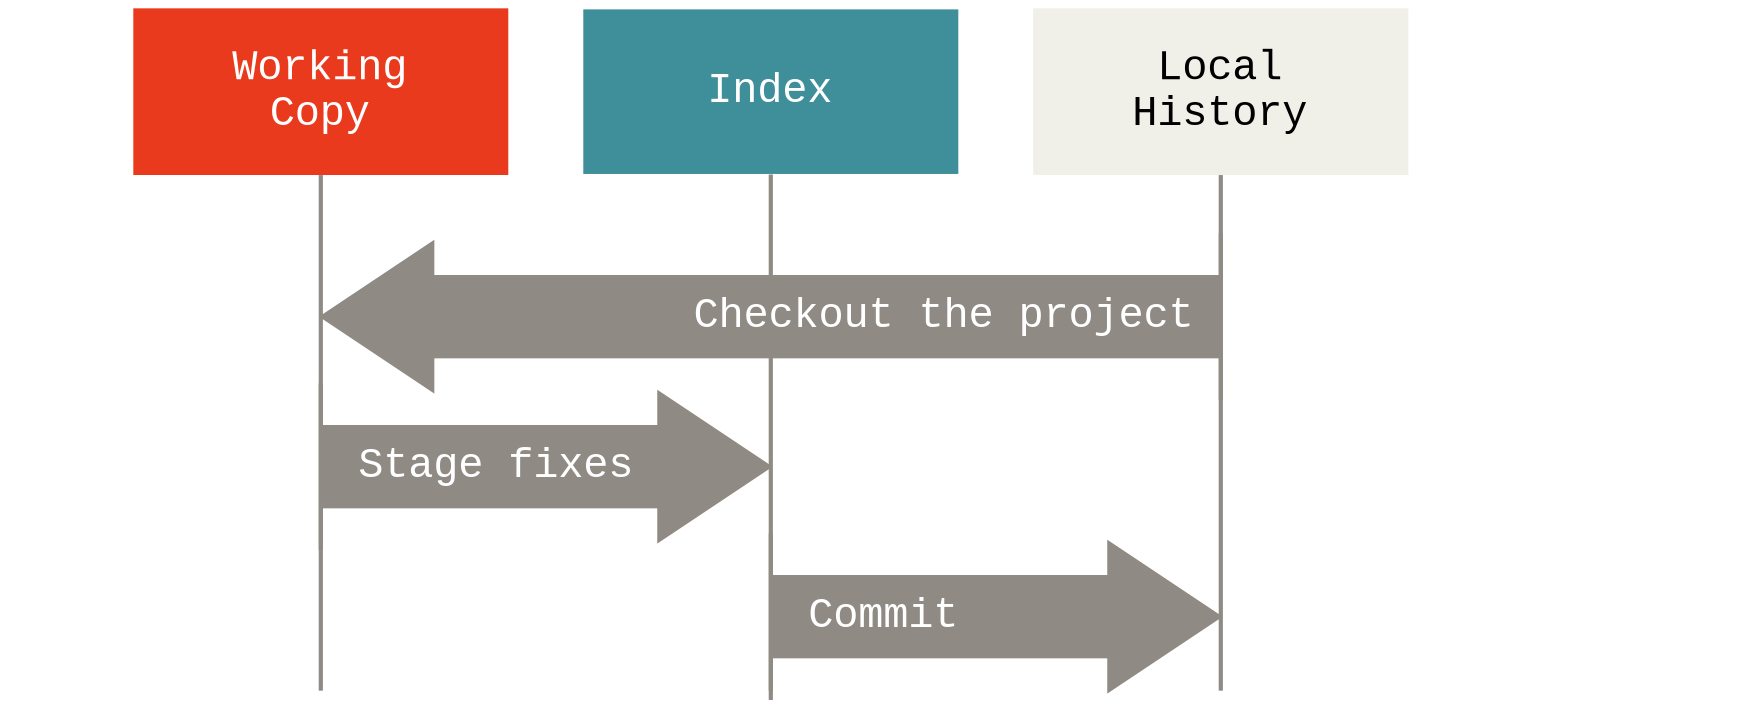 graph Git {
  layout=neato
  bgcolor="transparent"

  ranksep=4
  nodesep=.5

  edge [color="#8f8a83"
        dir="none"
        penwidth=2]
  node [shape=box
        style="filled"
        fontname="Menlo, Monaco, Consolas, Lucida Console, Courier New, monospace"
        fontsize=20
        fontcolor="#ffffff"
        margin=".6,.25"
        width=2.5
        height=1.1
        penwidth=0]

  working [fillcolor="#e93a1d"
           label="Working\nCopy"
           pos="0,3.5!"]

  index [fillcolor="#3e8f99"
         label="Index"
         pos="3,3.5!"]

  repo [fillcolor="#f0efe8"
        fontcolor="#000000"
        label="Local\nHistory"
        pos="6,3.5!"]

  node [color="#8f8a83"
        width=0
        penwidth=1
        label=""]
  checkout_repo [pos="6,2!"]
  stage_working [pos="0,1!"]
  commit_index [pos="3,0!"]

  node [shape=triangle
        width=1
        height=1
        fixedsize=true
        orientation=270]

  stage_index [pos="2.5,1!"]
  commit_repo [pos="5.5,0!"]

  node [orientation=90]
  checkout_working [pos=".5,2!"]

  node [style="invis"
        height=0
        fixedsize=true]
  working_h [pos="0,-.5!"]
  index_h [pos="3,-.5!"]
  repo_h [pos="6,-.5!"]

  working -- working_h
  index -- index_h
  repo -- repo_h

  edge [dir="none"
        labelfontname="Menlo, Monaco, Consolas, Lucida Console, Courier New, monospace"
        labelfontsize=20
        labelfontcolor="#ffffff"
        labeldistance=0
        penwidth=40]

  checkout_repo -- checkout_working [taillabel="Checkout the project                      "]
  stage_working -- stage_index [taillabel="              Stage fixes"]
  commit_index -- commit_repo  [taillabel="         Commit"]
}
